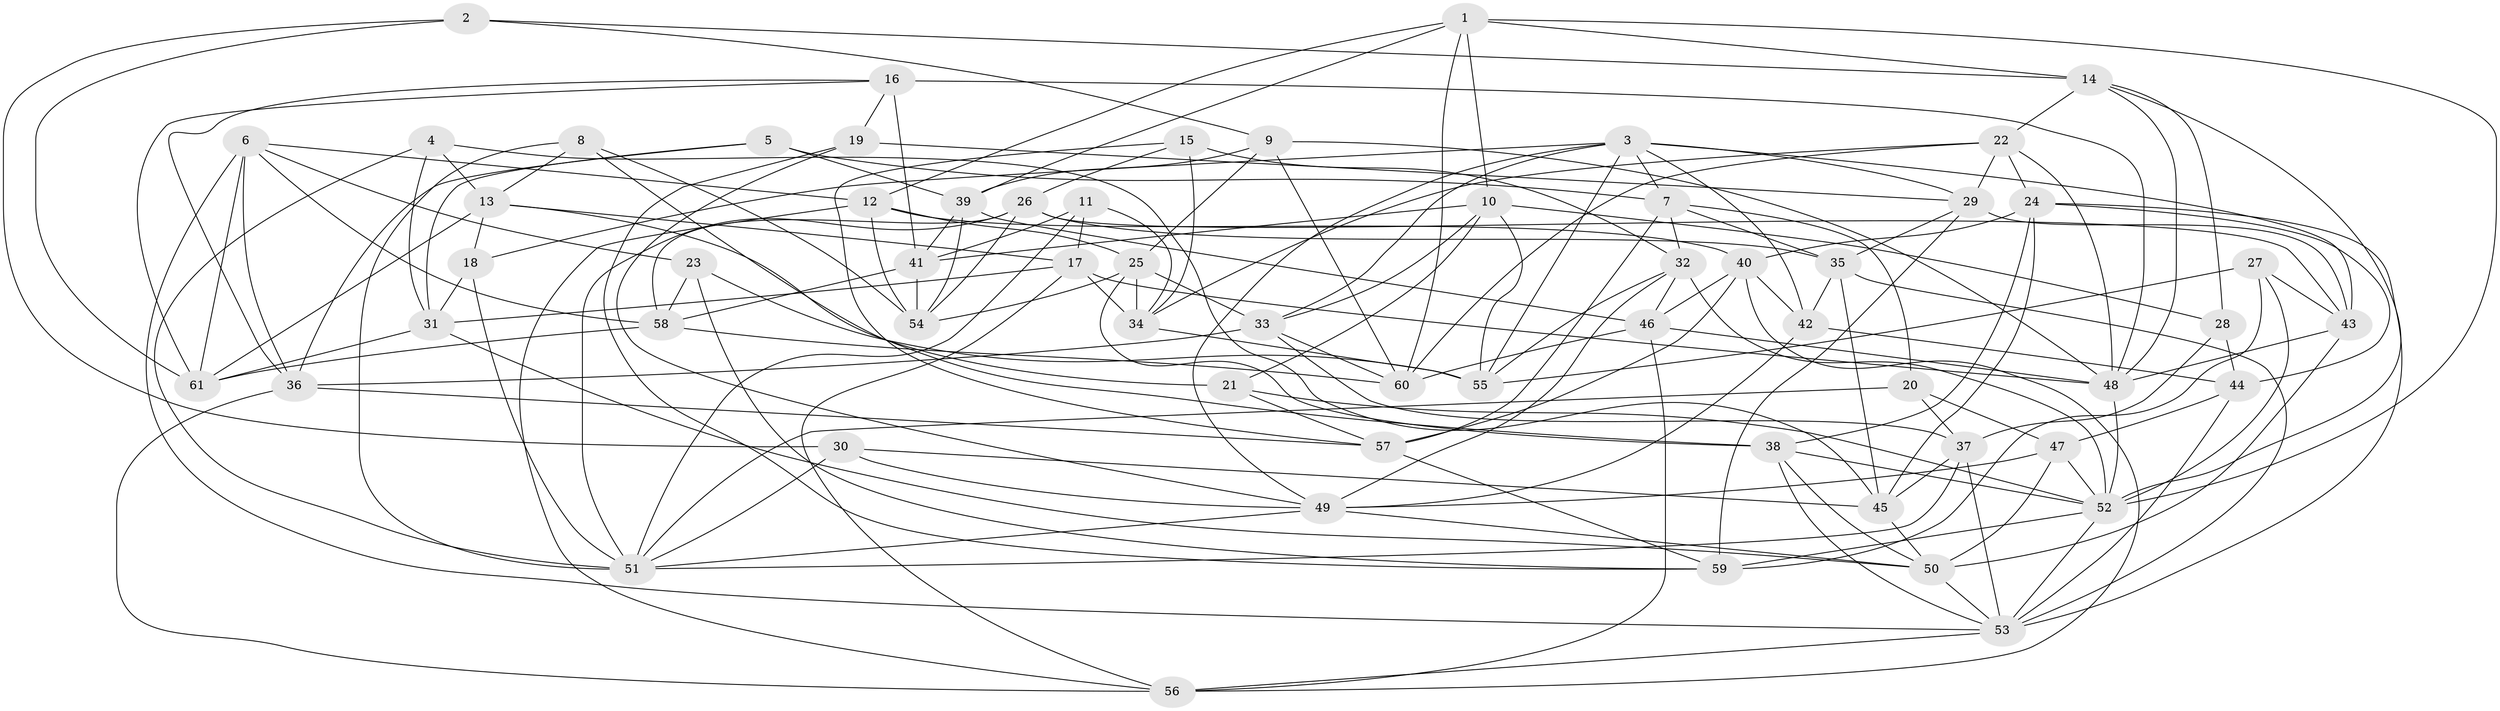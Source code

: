 // original degree distribution, {4: 1.0}
// Generated by graph-tools (version 1.1) at 2025/27/03/09/25 03:27:00]
// undirected, 61 vertices, 175 edges
graph export_dot {
graph [start="1"]
  node [color=gray90,style=filled];
  1;
  2;
  3;
  4;
  5;
  6;
  7;
  8;
  9;
  10;
  11;
  12;
  13;
  14;
  15;
  16;
  17;
  18;
  19;
  20;
  21;
  22;
  23;
  24;
  25;
  26;
  27;
  28;
  29;
  30;
  31;
  32;
  33;
  34;
  35;
  36;
  37;
  38;
  39;
  40;
  41;
  42;
  43;
  44;
  45;
  46;
  47;
  48;
  49;
  50;
  51;
  52;
  53;
  54;
  55;
  56;
  57;
  58;
  59;
  60;
  61;
  1 -- 10 [weight=1.0];
  1 -- 12 [weight=1.0];
  1 -- 14 [weight=1.0];
  1 -- 39 [weight=1.0];
  1 -- 52 [weight=1.0];
  1 -- 60 [weight=1.0];
  2 -- 9 [weight=1.0];
  2 -- 14 [weight=1.0];
  2 -- 30 [weight=1.0];
  2 -- 61 [weight=1.0];
  3 -- 7 [weight=1.0];
  3 -- 18 [weight=1.0];
  3 -- 29 [weight=1.0];
  3 -- 33 [weight=1.0];
  3 -- 42 [weight=1.0];
  3 -- 43 [weight=1.0];
  3 -- 49 [weight=1.0];
  3 -- 55 [weight=1.0];
  4 -- 13 [weight=1.0];
  4 -- 31 [weight=1.0];
  4 -- 45 [weight=1.0];
  4 -- 51 [weight=1.0];
  5 -- 7 [weight=1.0];
  5 -- 31 [weight=1.0];
  5 -- 36 [weight=1.0];
  5 -- 39 [weight=1.0];
  6 -- 12 [weight=1.0];
  6 -- 23 [weight=1.0];
  6 -- 36 [weight=1.0];
  6 -- 53 [weight=1.0];
  6 -- 58 [weight=1.0];
  6 -- 61 [weight=1.0];
  7 -- 20 [weight=1.0];
  7 -- 32 [weight=1.0];
  7 -- 35 [weight=1.0];
  7 -- 57 [weight=1.0];
  8 -- 13 [weight=1.0];
  8 -- 38 [weight=1.0];
  8 -- 51 [weight=1.0];
  8 -- 54 [weight=1.0];
  9 -- 25 [weight=1.0];
  9 -- 39 [weight=1.0];
  9 -- 48 [weight=2.0];
  9 -- 60 [weight=1.0];
  10 -- 21 [weight=1.0];
  10 -- 28 [weight=1.0];
  10 -- 33 [weight=1.0];
  10 -- 41 [weight=1.0];
  10 -- 55 [weight=1.0];
  11 -- 17 [weight=1.0];
  11 -- 34 [weight=1.0];
  11 -- 41 [weight=1.0];
  11 -- 51 [weight=1.0];
  12 -- 25 [weight=1.0];
  12 -- 40 [weight=1.0];
  12 -- 54 [weight=1.0];
  12 -- 56 [weight=1.0];
  13 -- 17 [weight=1.0];
  13 -- 18 [weight=1.0];
  13 -- 21 [weight=1.0];
  13 -- 61 [weight=1.0];
  14 -- 22 [weight=1.0];
  14 -- 28 [weight=1.0];
  14 -- 48 [weight=1.0];
  14 -- 52 [weight=1.0];
  15 -- 26 [weight=1.0];
  15 -- 32 [weight=1.0];
  15 -- 34 [weight=1.0];
  15 -- 57 [weight=1.0];
  16 -- 19 [weight=1.0];
  16 -- 36 [weight=1.0];
  16 -- 41 [weight=1.0];
  16 -- 48 [weight=2.0];
  16 -- 61 [weight=1.0];
  17 -- 31 [weight=1.0];
  17 -- 34 [weight=1.0];
  17 -- 48 [weight=1.0];
  17 -- 56 [weight=1.0];
  18 -- 31 [weight=1.0];
  18 -- 51 [weight=1.0];
  19 -- 29 [weight=1.0];
  19 -- 49 [weight=1.0];
  19 -- 59 [weight=1.0];
  20 -- 37 [weight=1.0];
  20 -- 47 [weight=1.0];
  20 -- 51 [weight=1.0];
  21 -- 52 [weight=1.0];
  21 -- 57 [weight=1.0];
  22 -- 24 [weight=1.0];
  22 -- 29 [weight=1.0];
  22 -- 34 [weight=1.0];
  22 -- 48 [weight=1.0];
  22 -- 60 [weight=1.0];
  23 -- 55 [weight=1.0];
  23 -- 58 [weight=1.0];
  23 -- 59 [weight=1.0];
  24 -- 38 [weight=1.0];
  24 -- 40 [weight=1.0];
  24 -- 44 [weight=1.0];
  24 -- 45 [weight=1.0];
  24 -- 53 [weight=1.0];
  25 -- 33 [weight=1.0];
  25 -- 34 [weight=1.0];
  25 -- 38 [weight=1.0];
  25 -- 54 [weight=1.0];
  26 -- 35 [weight=1.0];
  26 -- 43 [weight=1.0];
  26 -- 51 [weight=1.0];
  26 -- 54 [weight=1.0];
  26 -- 58 [weight=1.0];
  27 -- 43 [weight=1.0];
  27 -- 52 [weight=1.0];
  27 -- 55 [weight=1.0];
  27 -- 59 [weight=1.0];
  28 -- 37 [weight=1.0];
  28 -- 44 [weight=1.0];
  29 -- 35 [weight=1.0];
  29 -- 43 [weight=1.0];
  29 -- 59 [weight=1.0];
  30 -- 45 [weight=1.0];
  30 -- 49 [weight=2.0];
  30 -- 51 [weight=2.0];
  31 -- 50 [weight=1.0];
  31 -- 61 [weight=1.0];
  32 -- 46 [weight=1.0];
  32 -- 49 [weight=1.0];
  32 -- 52 [weight=1.0];
  32 -- 55 [weight=1.0];
  33 -- 36 [weight=1.0];
  33 -- 37 [weight=1.0];
  33 -- 60 [weight=1.0];
  34 -- 55 [weight=1.0];
  35 -- 42 [weight=1.0];
  35 -- 45 [weight=1.0];
  35 -- 53 [weight=1.0];
  36 -- 56 [weight=1.0];
  36 -- 57 [weight=1.0];
  37 -- 45 [weight=1.0];
  37 -- 51 [weight=1.0];
  37 -- 53 [weight=1.0];
  38 -- 50 [weight=1.0];
  38 -- 52 [weight=1.0];
  38 -- 53 [weight=1.0];
  39 -- 41 [weight=1.0];
  39 -- 46 [weight=1.0];
  39 -- 54 [weight=1.0];
  40 -- 42 [weight=1.0];
  40 -- 46 [weight=1.0];
  40 -- 56 [weight=1.0];
  40 -- 57 [weight=1.0];
  41 -- 54 [weight=1.0];
  41 -- 58 [weight=1.0];
  42 -- 44 [weight=1.0];
  42 -- 49 [weight=2.0];
  43 -- 48 [weight=1.0];
  43 -- 50 [weight=1.0];
  44 -- 47 [weight=2.0];
  44 -- 53 [weight=1.0];
  45 -- 50 [weight=1.0];
  46 -- 48 [weight=1.0];
  46 -- 56 [weight=1.0];
  46 -- 60 [weight=1.0];
  47 -- 49 [weight=1.0];
  47 -- 50 [weight=1.0];
  47 -- 52 [weight=1.0];
  48 -- 52 [weight=1.0];
  49 -- 50 [weight=1.0];
  49 -- 51 [weight=1.0];
  50 -- 53 [weight=2.0];
  52 -- 53 [weight=1.0];
  52 -- 59 [weight=1.0];
  53 -- 56 [weight=1.0];
  57 -- 59 [weight=1.0];
  58 -- 60 [weight=1.0];
  58 -- 61 [weight=1.0];
}
